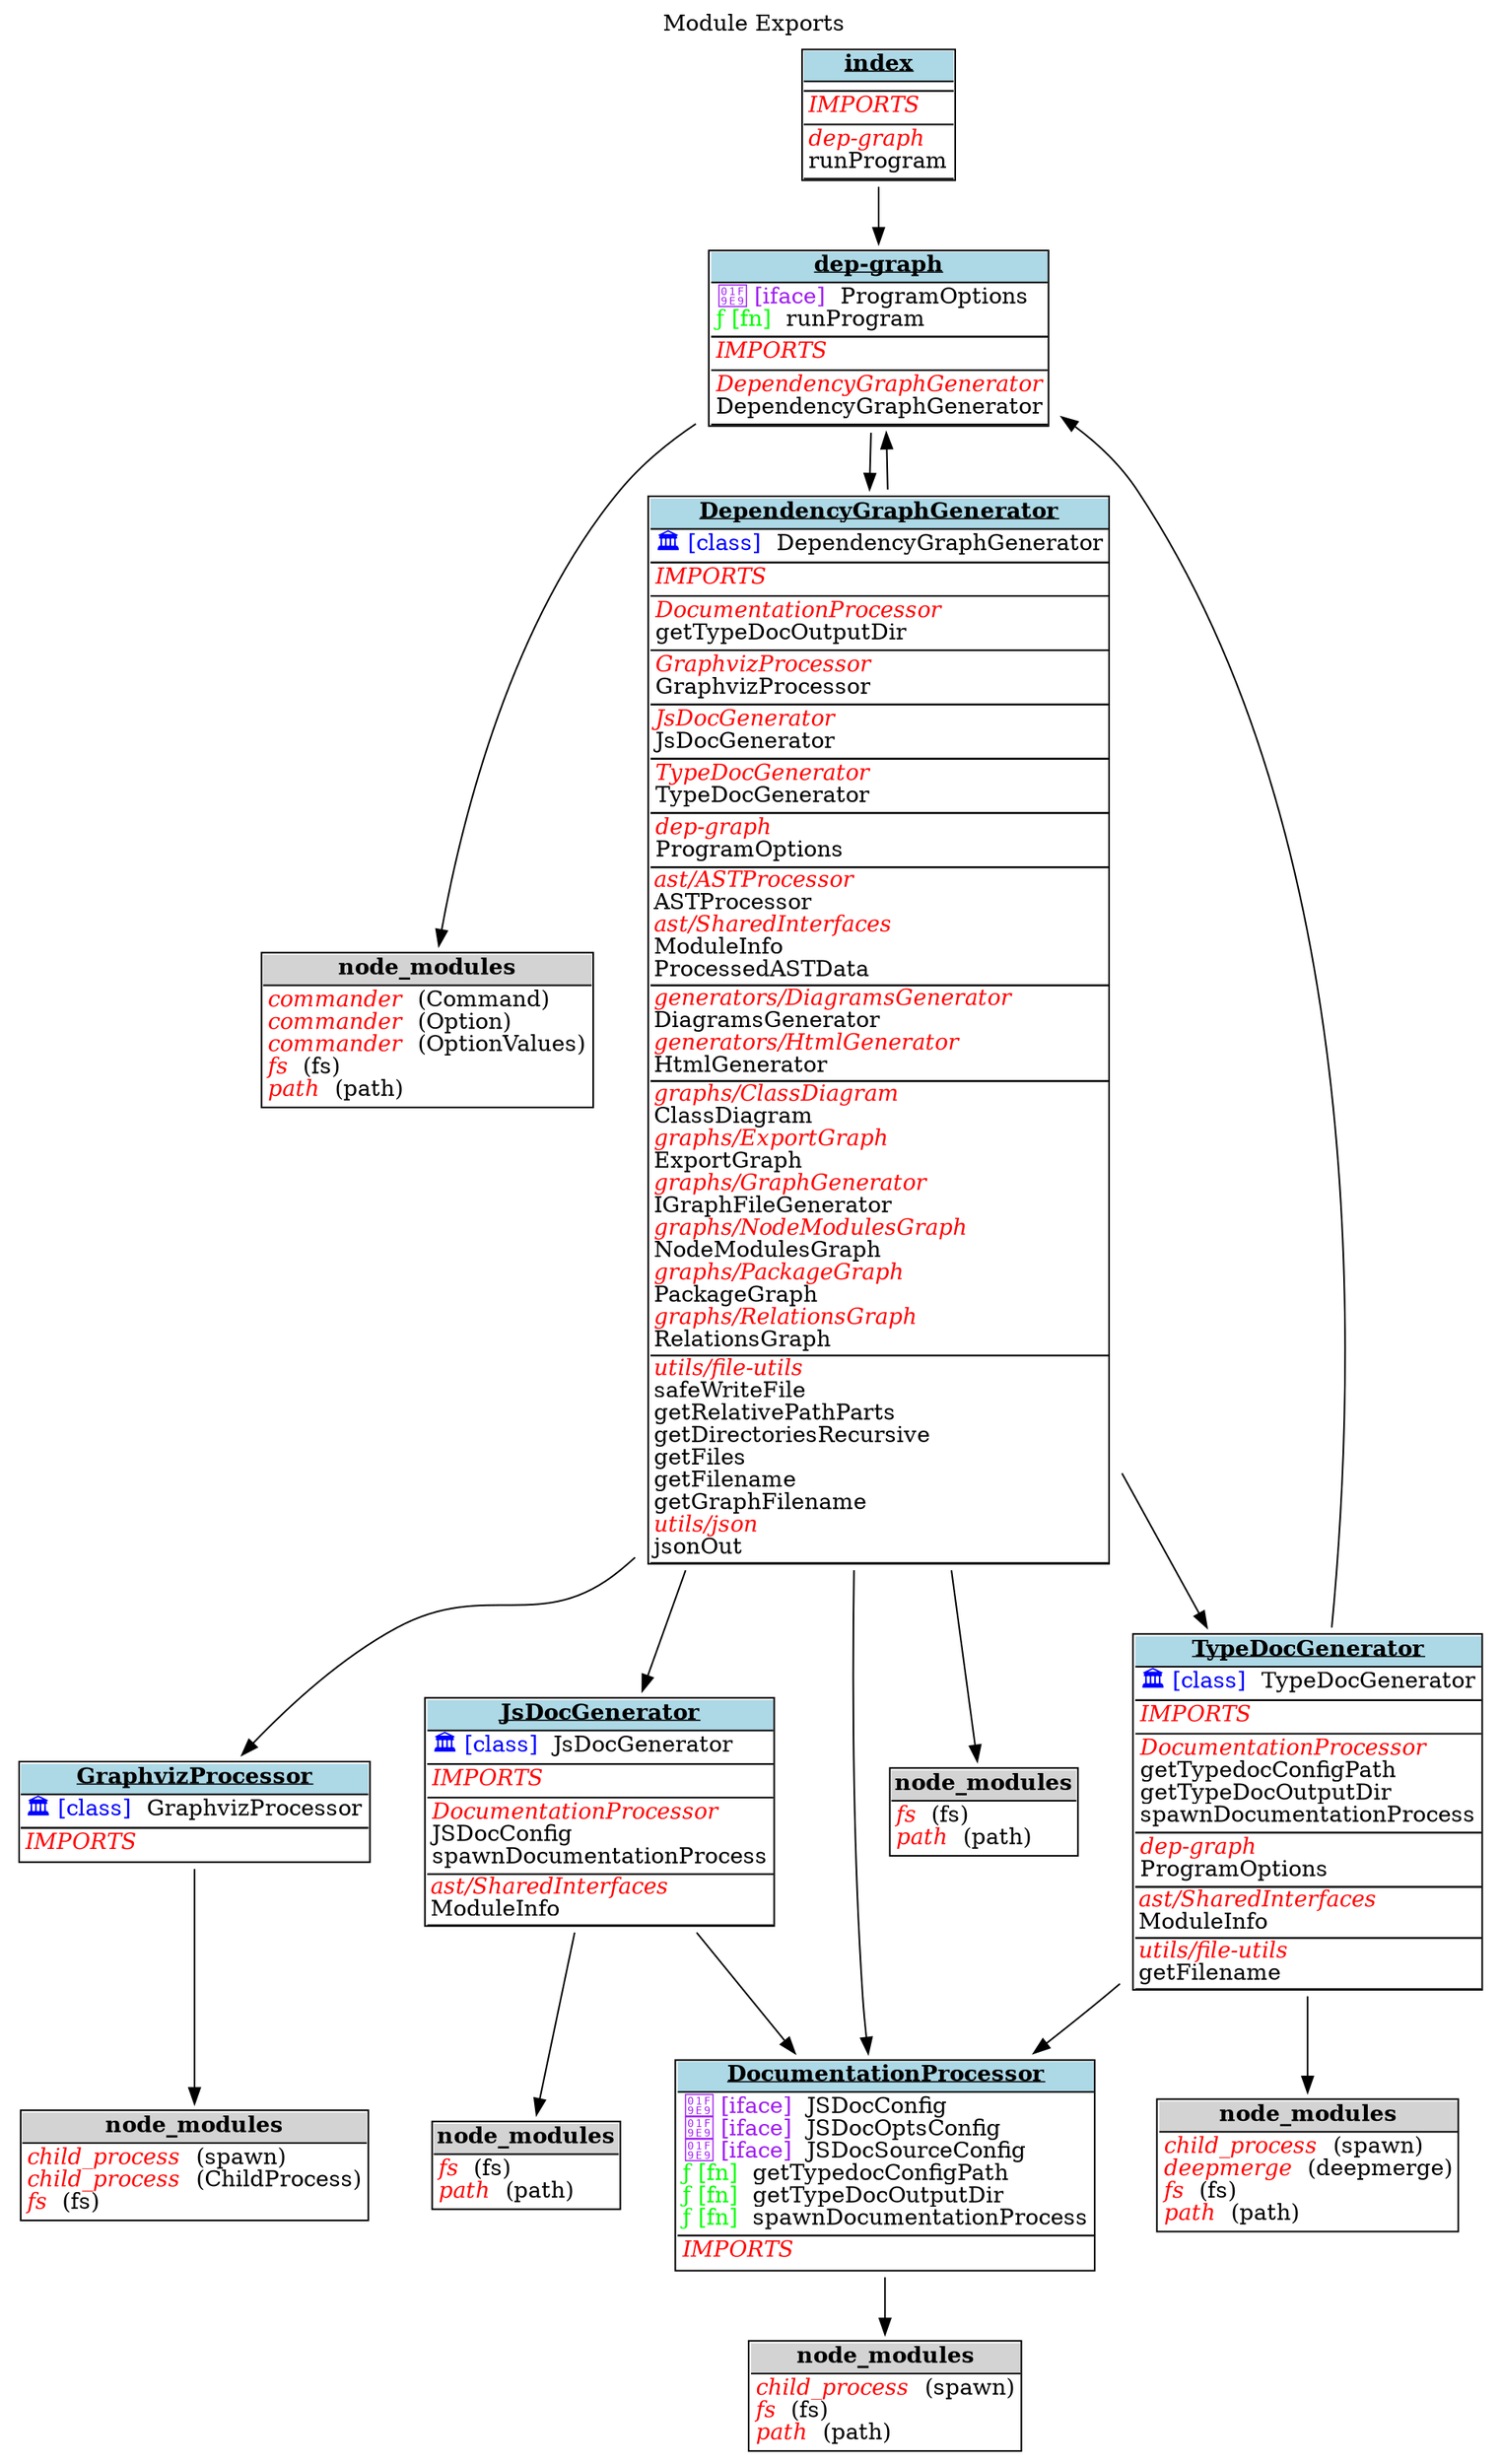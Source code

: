 digraph {label=" Module Exports";
labelloc="t";
"dep-graph" [shape=none, label=<<TABLE cellspacing="0" cellborder="0" align="left">
<TR><TD bgcolor="lightblue" HREF="tsdocs\modules\dep-graph.html" TARGET="_blank" align="CENTER"><U><B>dep-graph</B></U></TD></TR>
<TR><TD BORDER="1" SIDES="TB" ALIGN="LEFT" BALIGN="LEFT">
<font color='purple'>🧩 [iface]</font>  ProgramOptions<BR/>
<font color='green'>ƒ [fn]</font>  runProgram<BR/>
</TD></TR>
<TR><TD BORDER="1" SIDES="T" align="LEFT">
<font color="red"><I>IMPORTS</I></font><BR/>
</TD></TR>
<TR><TD BORDER="1" SIDES="TB" align="left" BALIGN="LEFT">
<font color="red"><I>DependencyGraphGenerator</I></font><BR/>
DependencyGraphGenerator<BR/>
</TD></TR>
</TABLE>>];
"dep-graph-node_modules" [shape=none, label=<<TABLE cellspacing="0" cellborder="0" align="left">
<TR><TD bgcolor="lightgrey" align="center"><B>node_modules</B></TD></TR>
<TR><TD BORDER="1" SIDES="T" align="left" BALIGN="LEFT">
<font color="red"><I>commander</I></font>  (Command)<BR/>
<font color="red"><I>commander</I></font>  (Option)<BR/>
<font color="red"><I>commander</I></font>  (OptionValues)<BR/>
<font color="red"><I>fs</I></font>  (fs)<BR/>
<font color="red"><I>path</I></font>  (path)<BR/>
</TD></TR>
</TABLE>>];
"dep-graph"->"dep-graph-node_modules";
"DependencyGraphGenerator" [shape=none, label=<<TABLE cellspacing="0" cellborder="0" align="left">
<TR><TD bgcolor="lightblue" HREF="tsdocs\modules\DependencyGraphGenerator.html" TARGET="_blank" align="CENTER"><U><B>DependencyGraphGenerator</B></U></TD></TR>
<TR><TD BORDER="1" SIDES="TB" ALIGN="LEFT" BALIGN="LEFT">
<font color='blue'>🏛️ [class]</font>  DependencyGraphGenerator<BR/>
</TD></TR>
<TR><TD BORDER="1" SIDES="T" align="LEFT">
<font color="red"><I>IMPORTS</I></font><BR/>
</TD></TR>
<TR><TD BORDER="1" SIDES="TB" align="left" BALIGN="LEFT">
<font color="red"><I>DocumentationProcessor</I></font><BR/>
getTypeDocOutputDir<BR/>
</TD></TR>
<TR><TD BORDER="1" SIDES="TB" align="left" BALIGN="LEFT">
<font color="red"><I>GraphvizProcessor</I></font><BR/>
GraphvizProcessor<BR/>
</TD></TR>
<TR><TD BORDER="1" SIDES="TB" align="left" BALIGN="LEFT">
<font color="red"><I>JsDocGenerator</I></font><BR/>
JsDocGenerator<BR/>
</TD></TR>
<TR><TD BORDER="1" SIDES="TB" align="left" BALIGN="LEFT">
<font color="red"><I>TypeDocGenerator</I></font><BR/>
TypeDocGenerator<BR/>
</TD></TR>
<TR><TD BORDER="1" SIDES="TB" align="left" BALIGN="LEFT">
<font color="red"><I>dep-graph</I></font><BR/>
ProgramOptions<BR/>
</TD></TR>
<TR><TD BORDER="1" SIDES="TB" cellpadding="1" align="left" BALIGN="LEFT">
<font color="red"><I>ast/ASTProcessor</I></font><BR/>
ASTProcessor<BR/>
<font color="red"><I>ast/SharedInterfaces</I></font><BR/>
ModuleInfo<BR/>
ProcessedASTData<BR/>
</TD></TR>
<TR><TD BORDER="1" SIDES="TB" cellpadding="1" align="left" BALIGN="LEFT">
<font color="red"><I>generators/DiagramsGenerator</I></font><BR/>
DiagramsGenerator<BR/>
<font color="red"><I>generators/HtmlGenerator</I></font><BR/>
HtmlGenerator<BR/>
</TD></TR>
<TR><TD BORDER="1" SIDES="TB" cellpadding="1" align="left" BALIGN="LEFT">
<font color="red"><I>graphs/ClassDiagram</I></font><BR/>
ClassDiagram<BR/>
<font color="red"><I>graphs/ExportGraph</I></font><BR/>
ExportGraph<BR/>
<font color="red"><I>graphs/GraphGenerator</I></font><BR/>
IGraphFileGenerator<BR/>
<font color="red"><I>graphs/NodeModulesGraph</I></font><BR/>
NodeModulesGraph<BR/>
<font color="red"><I>graphs/PackageGraph</I></font><BR/>
PackageGraph<BR/>
<font color="red"><I>graphs/RelationsGraph</I></font><BR/>
RelationsGraph<BR/>
</TD></TR>
<TR><TD BORDER="1" SIDES="TB" cellpadding="1" align="left" BALIGN="LEFT">
<font color="red"><I>utils/file-utils</I></font><BR/>
safeWriteFile<BR/>
getRelativePathParts<BR/>
getDirectoriesRecursive<BR/>
getFiles<BR/>
getFilename<BR/>
getGraphFilename<BR/>
<font color="red"><I>utils/json</I></font><BR/>
jsonOut<BR/>
</TD></TR>
</TABLE>>];
"DependencyGraphGenerator-node_modules" [shape=none, label=<<TABLE cellspacing="0" cellborder="0" align="left">
<TR><TD bgcolor="lightgrey" align="center"><B>node_modules</B></TD></TR>
<TR><TD BORDER="1" SIDES="T" align="left" BALIGN="LEFT">
<font color="red"><I>fs</I></font>  (fs)<BR/>
<font color="red"><I>path</I></font>  (path)<BR/>
</TD></TR>
</TABLE>>];
"DependencyGraphGenerator"->"DependencyGraphGenerator-node_modules";
"DocumentationProcessor" [shape=none, label=<<TABLE cellspacing="0" cellborder="0" align="left">
<TR><TD bgcolor="lightblue" HREF="tsdocs\modules\DocumentationProcessor.html" TARGET="_blank" align="CENTER"><U><B>DocumentationProcessor</B></U></TD></TR>
<TR><TD BORDER="1" SIDES="TB" ALIGN="LEFT" BALIGN="LEFT">
<font color='purple'>🧩 [iface]</font>  JSDocConfig<BR/>
<font color='purple'>🧩 [iface]</font>  JSDocOptsConfig<BR/>
<font color='purple'>🧩 [iface]</font>  JSDocSourceConfig<BR/>
<font color='green'>ƒ [fn]</font>  getTypedocConfigPath<BR/>
<font color='green'>ƒ [fn]</font>  getTypeDocOutputDir<BR/>
<font color='green'>ƒ [fn]</font>  spawnDocumentationProcess<BR/>
</TD></TR>
<TR><TD BORDER="1" SIDES="T" align="LEFT">
<font color="red"><I>IMPORTS</I></font><BR/>
</TD></TR>
</TABLE>>];
"DocumentationProcessor-node_modules" [shape=none, label=<<TABLE cellspacing="0" cellborder="0" align="left">
<TR><TD bgcolor="lightgrey" align="center"><B>node_modules</B></TD></TR>
<TR><TD BORDER="1" SIDES="T" align="left" BALIGN="LEFT">
<font color="red"><I>child_process</I></font>  (spawn)<BR/>
<font color="red"><I>fs</I></font>  (fs)<BR/>
<font color="red"><I>path</I></font>  (path)<BR/>
</TD></TR>
</TABLE>>];
"DocumentationProcessor"->"DocumentationProcessor-node_modules";
"GraphvizProcessor" [shape=none, label=<<TABLE cellspacing="0" cellborder="0" align="left">
<TR><TD bgcolor="lightblue" HREF="tsdocs\modules\GraphvizProcessor.html" TARGET="_blank" align="CENTER"><U><B>GraphvizProcessor</B></U></TD></TR>
<TR><TD BORDER="1" SIDES="TB" ALIGN="LEFT" BALIGN="LEFT">
<font color='blue'>🏛️ [class]</font>  GraphvizProcessor<BR/>
</TD></TR>
<TR><TD BORDER="1" SIDES="T" align="LEFT">
<font color="red"><I>IMPORTS</I></font><BR/>
</TD></TR>
</TABLE>>];
"GraphvizProcessor-node_modules" [shape=none, label=<<TABLE cellspacing="0" cellborder="0" align="left">
<TR><TD bgcolor="lightgrey" align="center"><B>node_modules</B></TD></TR>
<TR><TD BORDER="1" SIDES="T" align="left" BALIGN="LEFT">
<font color="red"><I>child_process</I></font>  (spawn)<BR/>
<font color="red"><I>child_process</I></font>  (ChildProcess)<BR/>
<font color="red"><I>fs</I></font>  (fs)<BR/>
</TD></TR>
</TABLE>>];
"GraphvizProcessor"->"GraphvizProcessor-node_modules";
"index" [shape=none, label=<<TABLE cellspacing="0" cellborder="0" align="left">
<TR><TD bgcolor="lightblue" HREF="tsdocs\modules\index.html" TARGET="_blank" align="CENTER"><U><B>index</B></U></TD></TR>
<TR><TD BORDER="1" SIDES="TB" ALIGN="LEFT" BALIGN="LEFT">
</TD></TR>
<TR><TD BORDER="1" SIDES="T" align="LEFT">
<font color="red"><I>IMPORTS</I></font><BR/>
</TD></TR>
<TR><TD BORDER="1" SIDES="TB" align="left" BALIGN="LEFT">
<font color="red"><I>dep-graph</I></font><BR/>
runProgram<BR/>
</TD></TR>
</TABLE>>];
"JsDocGenerator" [shape=none, label=<<TABLE cellspacing="0" cellborder="0" align="left">
<TR><TD bgcolor="lightblue" HREF="tsdocs\modules\JsDocGenerator.html" TARGET="_blank" align="CENTER"><U><B>JsDocGenerator</B></U></TD></TR>
<TR><TD BORDER="1" SIDES="TB" ALIGN="LEFT" BALIGN="LEFT">
<font color='blue'>🏛️ [class]</font>  JsDocGenerator<BR/>
</TD></TR>
<TR><TD BORDER="1" SIDES="T" align="LEFT">
<font color="red"><I>IMPORTS</I></font><BR/>
</TD></TR>
<TR><TD BORDER="1" SIDES="TB" align="left" BALIGN="LEFT">
<font color="red"><I>DocumentationProcessor</I></font><BR/>
JSDocConfig<BR/>
spawnDocumentationProcess<BR/>
</TD></TR>
<TR><TD BORDER="1" SIDES="TB" cellpadding="1" align="left" BALIGN="LEFT">
<font color="red"><I>ast/SharedInterfaces</I></font><BR/>
ModuleInfo<BR/>
</TD></TR>
</TABLE>>];
"JsDocGenerator-node_modules" [shape=none, label=<<TABLE cellspacing="0" cellborder="0" align="left">
<TR><TD bgcolor="lightgrey" align="center"><B>node_modules</B></TD></TR>
<TR><TD BORDER="1" SIDES="T" align="left" BALIGN="LEFT">
<font color="red"><I>fs</I></font>  (fs)<BR/>
<font color="red"><I>path</I></font>  (path)<BR/>
</TD></TR>
</TABLE>>];
"JsDocGenerator"->"JsDocGenerator-node_modules";
"TypeDocGenerator" [shape=none, label=<<TABLE cellspacing="0" cellborder="0" align="left">
<TR><TD bgcolor="lightblue" HREF="tsdocs\modules\TypeDocGenerator.html" TARGET="_blank" align="CENTER"><U><B>TypeDocGenerator</B></U></TD></TR>
<TR><TD BORDER="1" SIDES="TB" ALIGN="LEFT" BALIGN="LEFT">
<font color='blue'>🏛️ [class]</font>  TypeDocGenerator<BR/>
</TD></TR>
<TR><TD BORDER="1" SIDES="T" align="LEFT">
<font color="red"><I>IMPORTS</I></font><BR/>
</TD></TR>
<TR><TD BORDER="1" SIDES="TB" align="left" BALIGN="LEFT">
<font color="red"><I>DocumentationProcessor</I></font><BR/>
getTypedocConfigPath<BR/>
getTypeDocOutputDir<BR/>
spawnDocumentationProcess<BR/>
</TD></TR>
<TR><TD BORDER="1" SIDES="TB" align="left" BALIGN="LEFT">
<font color="red"><I>dep-graph</I></font><BR/>
ProgramOptions<BR/>
</TD></TR>
<TR><TD BORDER="1" SIDES="TB" cellpadding="1" align="left" BALIGN="LEFT">
<font color="red"><I>ast/SharedInterfaces</I></font><BR/>
ModuleInfo<BR/>
</TD></TR>
<TR><TD BORDER="1" SIDES="TB" cellpadding="1" align="left" BALIGN="LEFT">
<font color="red"><I>utils/file-utils</I></font><BR/>
getFilename<BR/>
</TD></TR>
</TABLE>>];
"TypeDocGenerator-node_modules" [shape=none, label=<<TABLE cellspacing="0" cellborder="0" align="left">
<TR><TD bgcolor="lightgrey" align="center"><B>node_modules</B></TD></TR>
<TR><TD BORDER="1" SIDES="T" align="left" BALIGN="LEFT">
<font color="red"><I>child_process</I></font>  (spawn)<BR/>
<font color="red"><I>deepmerge</I></font>  (deepmerge)<BR/>
<font color="red"><I>fs</I></font>  (fs)<BR/>
<font color="red"><I>path</I></font>  (path)<BR/>
</TD></TR>
</TABLE>>];
"TypeDocGenerator"->"TypeDocGenerator-node_modules";
"dep-graph"->"DependencyGraphGenerator";
"DependencyGraphGenerator"->"dep-graph";
"DependencyGraphGenerator"->"DocumentationProcessor";
"DependencyGraphGenerator"->"GraphvizProcessor";
"DependencyGraphGenerator"->"JsDocGenerator";
"DependencyGraphGenerator"->"TypeDocGenerator";
"index"->"dep-graph";
"JsDocGenerator"->"DocumentationProcessor";
"TypeDocGenerator"->"dep-graph";
"TypeDocGenerator"->"DocumentationProcessor";
}
